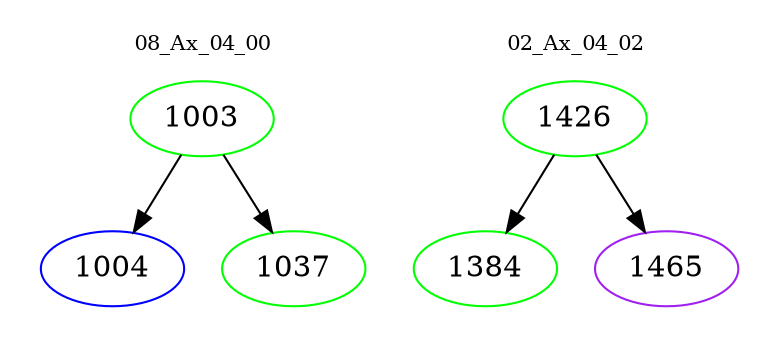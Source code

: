 digraph{
subgraph cluster_0 {
color = white
label = "08_Ax_04_00";
fontsize=10;
T0_1003 [label="1003", color="green"]
T0_1003 -> T0_1004 [color="black"]
T0_1004 [label="1004", color="blue"]
T0_1003 -> T0_1037 [color="black"]
T0_1037 [label="1037", color="green"]
}
subgraph cluster_1 {
color = white
label = "02_Ax_04_02";
fontsize=10;
T1_1426 [label="1426", color="green"]
T1_1426 -> T1_1384 [color="black"]
T1_1384 [label="1384", color="green"]
T1_1426 -> T1_1465 [color="black"]
T1_1465 [label="1465", color="purple"]
}
}
